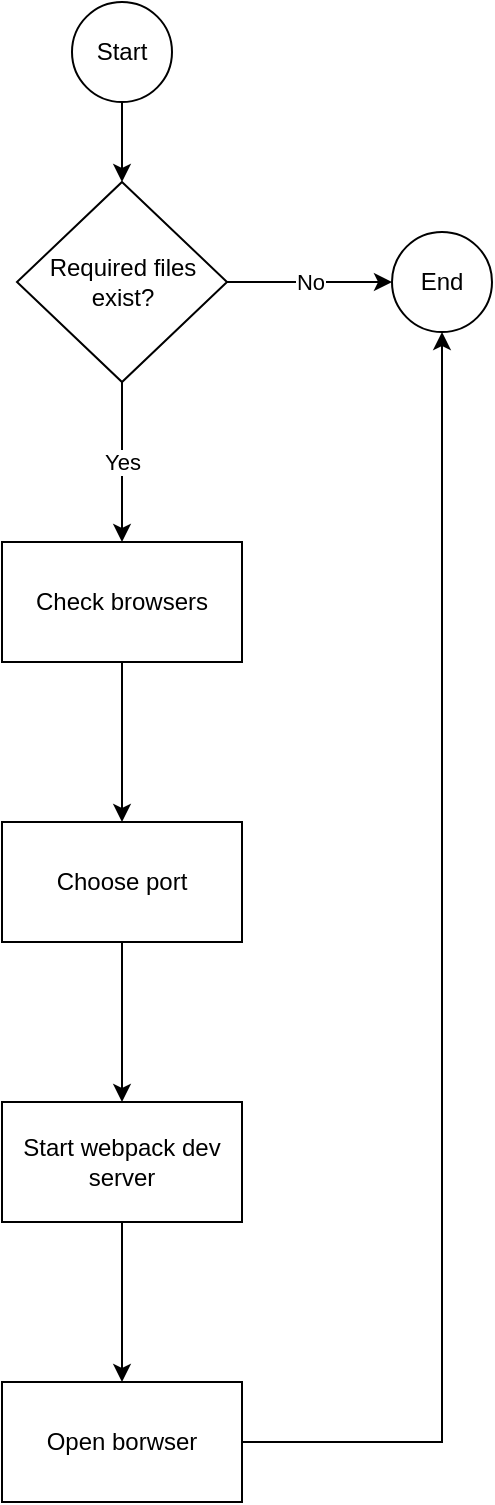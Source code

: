 <mxfile pages="1">
    <diagram id="0LZD9FQ2Oq_qwinGVtiE" name="Page-1">
        <mxGraphModel dx="541" dy="680" grid="1" gridSize="10" guides="1" tooltips="1" connect="1" arrows="1" fold="1" page="1" pageScale="1" pageWidth="827" pageHeight="1169" math="0" shadow="0">
            <root>
                <mxCell id="0"/>
                <mxCell id="1" parent="0"/>
                <mxCell id="8" style="edgeStyle=orthogonalEdgeStyle;rounded=0;orthogonalLoop=1;jettySize=auto;html=1;entryX=0.5;entryY=0;entryDx=0;entryDy=0;" parent="1" source="2" target="7" edge="1">
                    <mxGeometry relative="1" as="geometry"/>
                </mxCell>
                <mxCell id="2" value="Start" style="ellipse;whiteSpace=wrap;html=1;aspect=fixed;" parent="1" vertex="1">
                    <mxGeometry x="270" y="30" width="50" height="50" as="geometry"/>
                </mxCell>
                <mxCell id="12" value="No" style="edgeStyle=orthogonalEdgeStyle;rounded=0;orthogonalLoop=1;jettySize=auto;html=1;" parent="1" source="7" target="11" edge="1">
                    <mxGeometry relative="1" as="geometry"/>
                </mxCell>
                <mxCell id="14" value="Yes" style="edgeStyle=orthogonalEdgeStyle;rounded=0;orthogonalLoop=1;jettySize=auto;html=1;entryX=0.5;entryY=0;entryDx=0;entryDy=0;" parent="1" source="7" target="13" edge="1">
                    <mxGeometry relative="1" as="geometry"/>
                </mxCell>
                <mxCell id="7" value="Required files exist?" style="rhombus;whiteSpace=wrap;html=1;" parent="1" vertex="1">
                    <mxGeometry x="242.5" y="120" width="105" height="100" as="geometry"/>
                </mxCell>
                <mxCell id="11" value="End" style="ellipse;whiteSpace=wrap;html=1;aspect=fixed;" parent="1" vertex="1">
                    <mxGeometry x="430" y="145" width="50" height="50" as="geometry"/>
                </mxCell>
                <mxCell id="16" value="" style="edgeStyle=orthogonalEdgeStyle;rounded=0;orthogonalLoop=1;jettySize=auto;html=1;" parent="1" source="13" target="15" edge="1">
                    <mxGeometry relative="1" as="geometry"/>
                </mxCell>
                <mxCell id="13" value="Check browsers" style="rounded=0;whiteSpace=wrap;html=1;" parent="1" vertex="1">
                    <mxGeometry x="235" y="300" width="120" height="60" as="geometry"/>
                </mxCell>
                <mxCell id="18" value="" style="edgeStyle=orthogonalEdgeStyle;rounded=0;orthogonalLoop=1;jettySize=auto;html=1;" parent="1" source="15" target="17" edge="1">
                    <mxGeometry relative="1" as="geometry"/>
                </mxCell>
                <mxCell id="15" value="Choose port" style="rounded=0;whiteSpace=wrap;html=1;" parent="1" vertex="1">
                    <mxGeometry x="235" y="440" width="120" height="60" as="geometry"/>
                </mxCell>
                <mxCell id="20" value="" style="edgeStyle=orthogonalEdgeStyle;rounded=0;orthogonalLoop=1;jettySize=auto;html=1;" parent="1" source="17" target="19" edge="1">
                    <mxGeometry relative="1" as="geometry"/>
                </mxCell>
                <mxCell id="17" value="Start webpack dev server" style="rounded=0;whiteSpace=wrap;html=1;" parent="1" vertex="1">
                    <mxGeometry x="235" y="580" width="120" height="60" as="geometry"/>
                </mxCell>
                <mxCell id="21" style="edgeStyle=orthogonalEdgeStyle;rounded=0;orthogonalLoop=1;jettySize=auto;html=1;entryX=0.5;entryY=1;entryDx=0;entryDy=0;" parent="1" source="19" target="11" edge="1">
                    <mxGeometry relative="1" as="geometry">
                        <mxPoint x="470" y="270" as="targetPoint"/>
                    </mxGeometry>
                </mxCell>
                <mxCell id="19" value="Open borwser" style="rounded=0;whiteSpace=wrap;html=1;" parent="1" vertex="1">
                    <mxGeometry x="235" y="720" width="120" height="60" as="geometry"/>
                </mxCell>
            </root>
        </mxGraphModel>
    </diagram>
</mxfile>